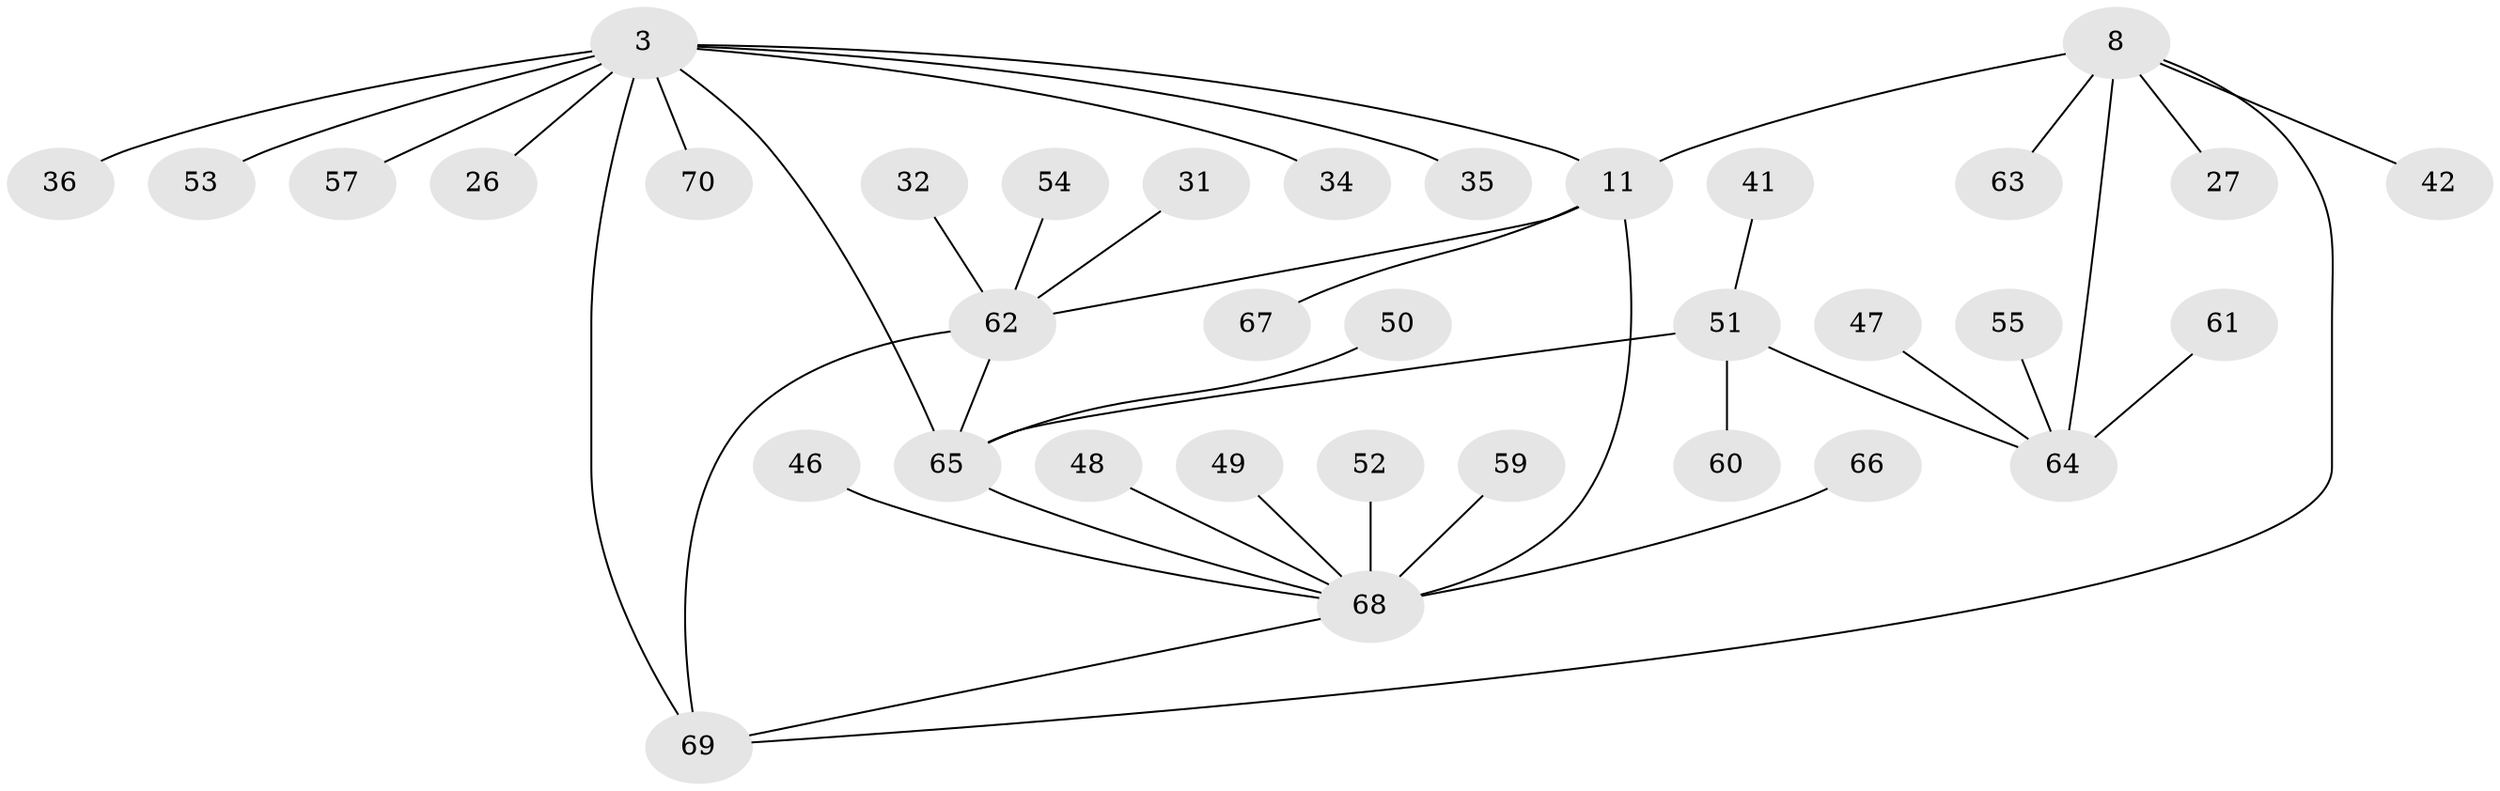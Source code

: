 // original degree distribution, {6: 0.05714285714285714, 8: 0.04285714285714286, 5: 0.05714285714285714, 7: 0.02857142857142857, 9: 0.014285714285714285, 3: 0.05714285714285714, 2: 0.14285714285714285, 1: 0.5857142857142857, 4: 0.014285714285714285}
// Generated by graph-tools (version 1.1) at 2025/54/03/09/25 04:54:10]
// undirected, 35 vertices, 40 edges
graph export_dot {
graph [start="1"]
  node [color=gray90,style=filled];
  3 [super="+1"];
  8 [super="+7"];
  11 [super="+2"];
  26;
  27;
  31;
  32;
  34;
  35;
  36;
  41;
  42;
  46;
  47 [super="+37"];
  48;
  49;
  50;
  51 [super="+20+21+44+6+38"];
  52 [super="+16"];
  53;
  54;
  55;
  57;
  59 [super="+24"];
  60;
  61 [super="+45"];
  62 [super="+22+15"];
  63;
  64 [super="+9+25"];
  65 [super="+5+23"];
  66;
  67;
  68 [super="+56+58+12+17+19+28+33+40"];
  69 [super="+14"];
  70;
  3 -- 26;
  3 -- 35;
  3 -- 36;
  3 -- 53;
  3 -- 57;
  3 -- 11 [weight=2];
  3 -- 34;
  3 -- 69 [weight=2];
  3 -- 70;
  3 -- 65;
  8 -- 27;
  8 -- 63;
  8 -- 42;
  8 -- 11 [weight=2];
  8 -- 69;
  8 -- 64 [weight=2];
  11 -- 62 [weight=2];
  11 -- 67;
  11 -- 68 [weight=3];
  31 -- 62;
  32 -- 62;
  41 -- 51;
  46 -- 68;
  47 -- 64;
  48 -- 68;
  49 -- 68;
  50 -- 65;
  51 -- 64;
  51 -- 65 [weight=2];
  51 -- 60;
  52 -- 68;
  54 -- 62;
  55 -- 64;
  59 -- 68;
  61 -- 64;
  62 -- 69 [weight=2];
  62 -- 65;
  65 -- 68;
  66 -- 68;
  68 -- 69;
}
